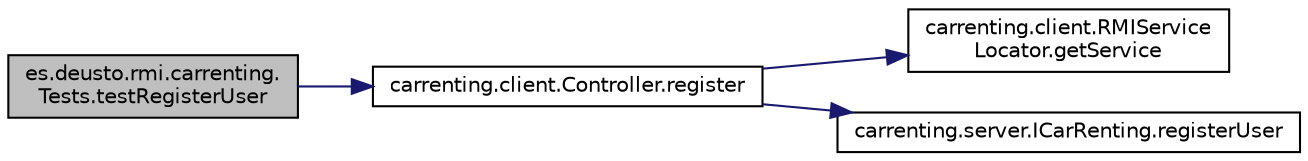 digraph "es.deusto.rmi.carrenting.Tests.testRegisterUser"
{
 // LATEX_PDF_SIZE
  edge [fontname="Helvetica",fontsize="10",labelfontname="Helvetica",labelfontsize="10"];
  node [fontname="Helvetica",fontsize="10",shape=record];
  rankdir="LR";
  Node86 [label="es.deusto.rmi.carrenting.\lTests.testRegisterUser",height=0.2,width=0.4,color="black", fillcolor="grey75", style="filled", fontcolor="black",tooltip=" "];
  Node86 -> Node87 [color="midnightblue",fontsize="10",style="solid",fontname="Helvetica"];
  Node87 [label="carrenting.client.Controller.register",height=0.2,width=0.4,color="black", fillcolor="white", style="filled",URL="$classcarrenting_1_1client_1_1_controller.html#a642d9b66b13dcba6c1843c0bee2f060e",tooltip=" "];
  Node87 -> Node88 [color="midnightblue",fontsize="10",style="solid",fontname="Helvetica"];
  Node88 [label="carrenting.client.RMIService\lLocator.getService",height=0.2,width=0.4,color="black", fillcolor="white", style="filled",URL="$classcarrenting_1_1client_1_1_r_m_i_service_locator.html#a0ac0c6fa2786c97632c927749a53237c",tooltip=" "];
  Node87 -> Node89 [color="midnightblue",fontsize="10",style="solid",fontname="Helvetica"];
  Node89 [label="carrenting.server.ICarRenting.registerUser",height=0.2,width=0.4,color="black", fillcolor="white", style="filled",URL="$interfacecarrenting_1_1server_1_1_i_car_renting.html#a2cc1d35537a158a56fcc8315ab18af77",tooltip=" "];
}
